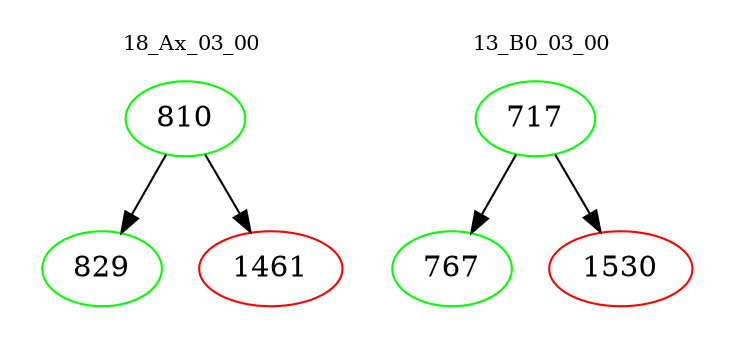 digraph{
subgraph cluster_0 {
color = white
label = "18_Ax_03_00";
fontsize=10;
T0_810 [label="810", color="green"]
T0_810 -> T0_829 [color="black"]
T0_829 [label="829", color="green"]
T0_810 -> T0_1461 [color="black"]
T0_1461 [label="1461", color="red"]
}
subgraph cluster_1 {
color = white
label = "13_B0_03_00";
fontsize=10;
T1_717 [label="717", color="green"]
T1_717 -> T1_767 [color="black"]
T1_767 [label="767", color="green"]
T1_717 -> T1_1530 [color="black"]
T1_1530 [label="1530", color="red"]
}
}
